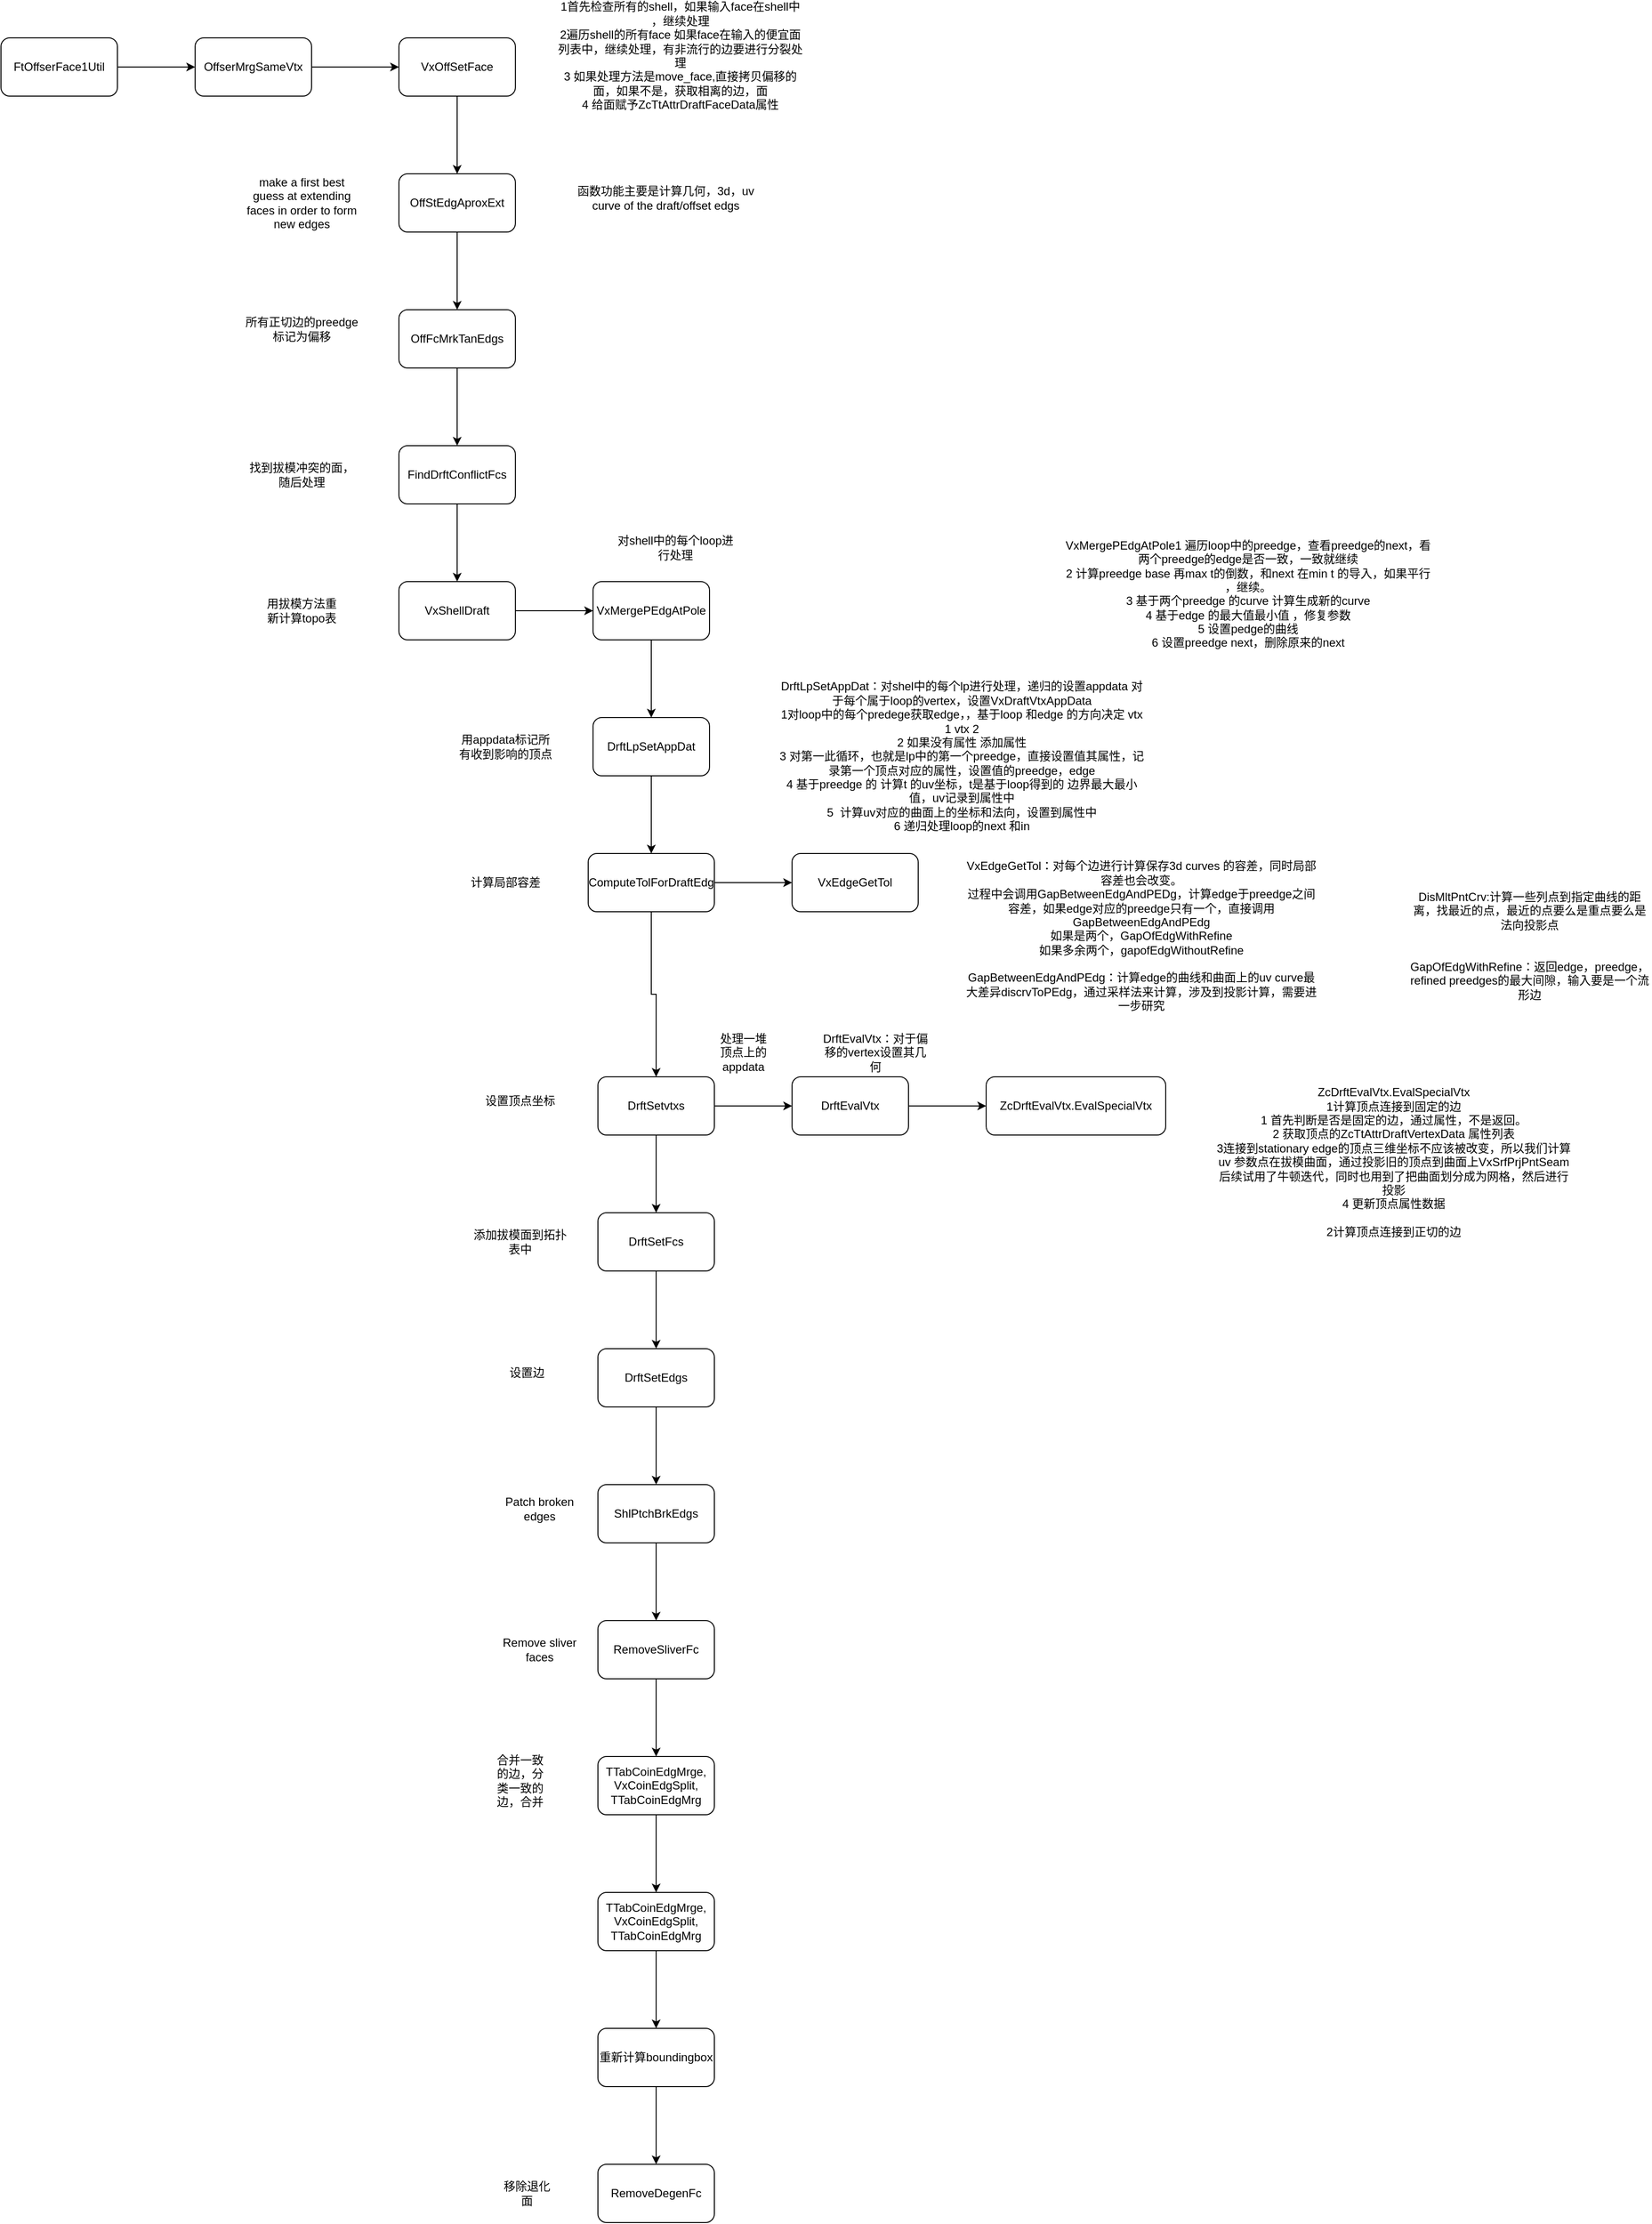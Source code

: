 <mxfile version="24.7.16">
  <diagram name="第 1 页" id="YE1NN4_8z4oJuWLOnsad">
    <mxGraphModel dx="1050" dy="618" grid="1" gridSize="10" guides="1" tooltips="1" connect="1" arrows="1" fold="1" page="1" pageScale="1" pageWidth="827" pageHeight="1169" math="0" shadow="0">
      <root>
        <mxCell id="0" />
        <mxCell id="1" parent="0" />
        <mxCell id="pQGIZ2C4_gywt-hOBK8q-5" value="" style="edgeStyle=orthogonalEdgeStyle;rounded=0;orthogonalLoop=1;jettySize=auto;html=1;" parent="1" source="pQGIZ2C4_gywt-hOBK8q-1" target="pQGIZ2C4_gywt-hOBK8q-4" edge="1">
          <mxGeometry relative="1" as="geometry" />
        </mxCell>
        <mxCell id="pQGIZ2C4_gywt-hOBK8q-1" value="FtOffserFace1Util" style="rounded=1;whiteSpace=wrap;html=1;" parent="1" vertex="1">
          <mxGeometry x="340" y="300" width="120" height="60" as="geometry" />
        </mxCell>
        <mxCell id="pQGIZ2C4_gywt-hOBK8q-7" value="" style="edgeStyle=orthogonalEdgeStyle;rounded=0;orthogonalLoop=1;jettySize=auto;html=1;" parent="1" source="pQGIZ2C4_gywt-hOBK8q-4" target="pQGIZ2C4_gywt-hOBK8q-6" edge="1">
          <mxGeometry relative="1" as="geometry" />
        </mxCell>
        <mxCell id="pQGIZ2C4_gywt-hOBK8q-4" value="OffserMrgSameVtx" style="rounded=1;whiteSpace=wrap;html=1;" parent="1" vertex="1">
          <mxGeometry x="540" y="300" width="120" height="60" as="geometry" />
        </mxCell>
        <mxCell id="pQGIZ2C4_gywt-hOBK8q-9" value="" style="edgeStyle=orthogonalEdgeStyle;rounded=0;orthogonalLoop=1;jettySize=auto;html=1;" parent="1" source="pQGIZ2C4_gywt-hOBK8q-6" target="pQGIZ2C4_gywt-hOBK8q-8" edge="1">
          <mxGeometry relative="1" as="geometry" />
        </mxCell>
        <mxCell id="pQGIZ2C4_gywt-hOBK8q-6" value="VxOffSetFace" style="rounded=1;whiteSpace=wrap;html=1;" parent="1" vertex="1">
          <mxGeometry x="750" y="300" width="120" height="60" as="geometry" />
        </mxCell>
        <mxCell id="pQGIZ2C4_gywt-hOBK8q-15" value="" style="edgeStyle=orthogonalEdgeStyle;rounded=0;orthogonalLoop=1;jettySize=auto;html=1;" parent="1" source="pQGIZ2C4_gywt-hOBK8q-8" target="pQGIZ2C4_gywt-hOBK8q-14" edge="1">
          <mxGeometry relative="1" as="geometry" />
        </mxCell>
        <mxCell id="pQGIZ2C4_gywt-hOBK8q-8" value="OffStEdgAproxExt" style="rounded=1;whiteSpace=wrap;html=1;" parent="1" vertex="1">
          <mxGeometry x="750" y="440" width="120" height="60" as="geometry" />
        </mxCell>
        <mxCell id="pQGIZ2C4_gywt-hOBK8q-11" value="1首先检查所有的shell，如果输入face在shell中 ，继续处理&lt;div&gt;2遍历shell的所有face 如果face在输入的便宜面列表中，继续处理，有非流行的边要进行分裂处理&lt;/div&gt;&lt;div&gt;3 如果处理方法是move_face,直接拷贝偏移的面，如果不是，获取相离的边，面&lt;/div&gt;&lt;div&gt;4 给面赋予ZcTtAttrDraftFaceData属性&lt;/div&gt;&lt;div&gt;&lt;br&gt;&lt;/div&gt;&lt;div&gt;&lt;br&gt;&lt;/div&gt;&lt;div&gt;&lt;br&gt;&lt;/div&gt;" style="text;html=1;align=center;verticalAlign=middle;whiteSpace=wrap;rounded=0;" parent="1" vertex="1">
          <mxGeometry x="910" y="300" width="260" height="80" as="geometry" />
        </mxCell>
        <mxCell id="pQGIZ2C4_gywt-hOBK8q-12" value="make a first best guess at extending faces in order to form new edges" style="text;html=1;align=center;verticalAlign=middle;whiteSpace=wrap;rounded=0;" parent="1" vertex="1">
          <mxGeometry x="590" y="455" width="120" height="30" as="geometry" />
        </mxCell>
        <mxCell id="pQGIZ2C4_gywt-hOBK8q-13" value="函数功能主要是计算几何，3d，uv curve of the draft/offset edgs" style="text;html=1;align=center;verticalAlign=middle;whiteSpace=wrap;rounded=0;" parent="1" vertex="1">
          <mxGeometry x="920" y="450" width="210" height="30" as="geometry" />
        </mxCell>
        <mxCell id="pQGIZ2C4_gywt-hOBK8q-18" value="" style="edgeStyle=orthogonalEdgeStyle;rounded=0;orthogonalLoop=1;jettySize=auto;html=1;" parent="1" source="pQGIZ2C4_gywt-hOBK8q-14" target="pQGIZ2C4_gywt-hOBK8q-17" edge="1">
          <mxGeometry relative="1" as="geometry" />
        </mxCell>
        <mxCell id="pQGIZ2C4_gywt-hOBK8q-14" value="OffFcMrkTanEdgs" style="rounded=1;whiteSpace=wrap;html=1;" parent="1" vertex="1">
          <mxGeometry x="750" y="580" width="120" height="60" as="geometry" />
        </mxCell>
        <mxCell id="pQGIZ2C4_gywt-hOBK8q-16" value="所有正切边的preedge标记为偏移" style="text;html=1;align=center;verticalAlign=middle;whiteSpace=wrap;rounded=0;" parent="1" vertex="1">
          <mxGeometry x="590" y="585" width="120" height="30" as="geometry" />
        </mxCell>
        <mxCell id="pQGIZ2C4_gywt-hOBK8q-21" value="" style="edgeStyle=orthogonalEdgeStyle;rounded=0;orthogonalLoop=1;jettySize=auto;html=1;" parent="1" source="pQGIZ2C4_gywt-hOBK8q-17" target="pQGIZ2C4_gywt-hOBK8q-20" edge="1">
          <mxGeometry relative="1" as="geometry" />
        </mxCell>
        <mxCell id="pQGIZ2C4_gywt-hOBK8q-17" value="FindDrftConflictFcs" style="rounded=1;whiteSpace=wrap;html=1;" parent="1" vertex="1">
          <mxGeometry x="750" y="720" width="120" height="60" as="geometry" />
        </mxCell>
        <mxCell id="pQGIZ2C4_gywt-hOBK8q-19" value="找到拔模冲突的面，随后处理" style="text;html=1;align=center;verticalAlign=middle;whiteSpace=wrap;rounded=0;" parent="1" vertex="1">
          <mxGeometry x="590" y="735" width="120" height="30" as="geometry" />
        </mxCell>
        <mxCell id="pQGIZ2C4_gywt-hOBK8q-24" value="" style="edgeStyle=orthogonalEdgeStyle;rounded=0;orthogonalLoop=1;jettySize=auto;html=1;" parent="1" source="pQGIZ2C4_gywt-hOBK8q-20" target="pQGIZ2C4_gywt-hOBK8q-23" edge="1">
          <mxGeometry relative="1" as="geometry" />
        </mxCell>
        <mxCell id="pQGIZ2C4_gywt-hOBK8q-20" value="VxShellDraft" style="rounded=1;whiteSpace=wrap;html=1;" parent="1" vertex="1">
          <mxGeometry x="750" y="860" width="120" height="60" as="geometry" />
        </mxCell>
        <mxCell id="pQGIZ2C4_gywt-hOBK8q-22" value="用拔模方法重新计算topo表" style="text;html=1;align=center;verticalAlign=middle;whiteSpace=wrap;rounded=0;" parent="1" vertex="1">
          <mxGeometry x="610" y="875" width="80" height="30" as="geometry" />
        </mxCell>
        <mxCell id="pQGIZ2C4_gywt-hOBK8q-27" value="" style="edgeStyle=orthogonalEdgeStyle;rounded=0;orthogonalLoop=1;jettySize=auto;html=1;" parent="1" source="pQGIZ2C4_gywt-hOBK8q-23" target="pQGIZ2C4_gywt-hOBK8q-26" edge="1">
          <mxGeometry relative="1" as="geometry" />
        </mxCell>
        <mxCell id="pQGIZ2C4_gywt-hOBK8q-23" value="VxMergePEdgAtPole" style="rounded=1;whiteSpace=wrap;html=1;" parent="1" vertex="1">
          <mxGeometry x="950" y="860" width="120" height="60" as="geometry" />
        </mxCell>
        <mxCell id="pQGIZ2C4_gywt-hOBK8q-25" value="对shell中的每个loop进行处理" style="text;html=1;align=center;verticalAlign=middle;whiteSpace=wrap;rounded=0;" parent="1" vertex="1">
          <mxGeometry x="970" y="810" width="130" height="30" as="geometry" />
        </mxCell>
        <mxCell id="pQGIZ2C4_gywt-hOBK8q-30" value="" style="edgeStyle=orthogonalEdgeStyle;rounded=0;orthogonalLoop=1;jettySize=auto;html=1;" parent="1" source="pQGIZ2C4_gywt-hOBK8q-26" target="pQGIZ2C4_gywt-hOBK8q-29" edge="1">
          <mxGeometry relative="1" as="geometry" />
        </mxCell>
        <mxCell id="pQGIZ2C4_gywt-hOBK8q-26" value="DrftLpSetAppDat" style="rounded=1;whiteSpace=wrap;html=1;" parent="1" vertex="1">
          <mxGeometry x="950" y="1000" width="120" height="60" as="geometry" />
        </mxCell>
        <mxCell id="pQGIZ2C4_gywt-hOBK8q-28" value="用appdata标记所有收到影响的顶点" style="text;html=1;align=center;verticalAlign=middle;whiteSpace=wrap;rounded=0;" parent="1" vertex="1">
          <mxGeometry x="810" y="1015" width="100" height="30" as="geometry" />
        </mxCell>
        <mxCell id="pQGIZ2C4_gywt-hOBK8q-33" value="" style="edgeStyle=orthogonalEdgeStyle;rounded=0;orthogonalLoop=1;jettySize=auto;html=1;" parent="1" source="pQGIZ2C4_gywt-hOBK8q-29" target="pQGIZ2C4_gywt-hOBK8q-32" edge="1">
          <mxGeometry relative="1" as="geometry" />
        </mxCell>
        <mxCell id="pQGIZ2C4_gywt-hOBK8q-62" value="" style="edgeStyle=orthogonalEdgeStyle;rounded=0;orthogonalLoop=1;jettySize=auto;html=1;" parent="1" source="pQGIZ2C4_gywt-hOBK8q-29" target="pQGIZ2C4_gywt-hOBK8q-61" edge="1">
          <mxGeometry relative="1" as="geometry" />
        </mxCell>
        <mxCell id="pQGIZ2C4_gywt-hOBK8q-29" value="ComputeTolForDraftEdg" style="rounded=1;whiteSpace=wrap;html=1;" parent="1" vertex="1">
          <mxGeometry x="945" y="1140" width="130" height="60" as="geometry" />
        </mxCell>
        <mxCell id="pQGIZ2C4_gywt-hOBK8q-31" value="计算局部容差" style="text;html=1;align=center;verticalAlign=middle;whiteSpace=wrap;rounded=0;" parent="1" vertex="1">
          <mxGeometry x="810" y="1155" width="100" height="30" as="geometry" />
        </mxCell>
        <mxCell id="pQGIZ2C4_gywt-hOBK8q-35" value="" style="edgeStyle=orthogonalEdgeStyle;rounded=0;orthogonalLoop=1;jettySize=auto;html=1;" parent="1" source="pQGIZ2C4_gywt-hOBK8q-32" target="pQGIZ2C4_gywt-hOBK8q-34" edge="1">
          <mxGeometry relative="1" as="geometry" />
        </mxCell>
        <mxCell id="d2OW6P6U3G21HQouhzNC-2" value="" style="edgeStyle=orthogonalEdgeStyle;rounded=0;orthogonalLoop=1;jettySize=auto;html=1;" edge="1" parent="1" source="pQGIZ2C4_gywt-hOBK8q-32" target="d2OW6P6U3G21HQouhzNC-1">
          <mxGeometry relative="1" as="geometry" />
        </mxCell>
        <mxCell id="pQGIZ2C4_gywt-hOBK8q-32" value="DrftSetvtxs" style="rounded=1;whiteSpace=wrap;html=1;" parent="1" vertex="1">
          <mxGeometry x="955" y="1370" width="120" height="60" as="geometry" />
        </mxCell>
        <mxCell id="pQGIZ2C4_gywt-hOBK8q-39" value="" style="edgeStyle=orthogonalEdgeStyle;rounded=0;orthogonalLoop=1;jettySize=auto;html=1;" parent="1" source="pQGIZ2C4_gywt-hOBK8q-34" target="pQGIZ2C4_gywt-hOBK8q-38" edge="1">
          <mxGeometry relative="1" as="geometry" />
        </mxCell>
        <mxCell id="pQGIZ2C4_gywt-hOBK8q-34" value="DrftSetFcs" style="rounded=1;whiteSpace=wrap;html=1;" parent="1" vertex="1">
          <mxGeometry x="955" y="1510" width="120" height="60" as="geometry" />
        </mxCell>
        <mxCell id="pQGIZ2C4_gywt-hOBK8q-36" value="设置顶点坐标" style="text;html=1;align=center;verticalAlign=middle;whiteSpace=wrap;rounded=0;" parent="1" vertex="1">
          <mxGeometry x="825" y="1380" width="100" height="30" as="geometry" />
        </mxCell>
        <mxCell id="pQGIZ2C4_gywt-hOBK8q-37" value="添加拔模面到拓扑表中" style="text;html=1;align=center;verticalAlign=middle;whiteSpace=wrap;rounded=0;" parent="1" vertex="1">
          <mxGeometry x="825" y="1525" width="100" height="30" as="geometry" />
        </mxCell>
        <mxCell id="pQGIZ2C4_gywt-hOBK8q-42" value="" style="edgeStyle=orthogonalEdgeStyle;rounded=0;orthogonalLoop=1;jettySize=auto;html=1;" parent="1" source="pQGIZ2C4_gywt-hOBK8q-38" target="pQGIZ2C4_gywt-hOBK8q-41" edge="1">
          <mxGeometry relative="1" as="geometry" />
        </mxCell>
        <mxCell id="pQGIZ2C4_gywt-hOBK8q-38" value="DrftSetEdgs" style="rounded=1;whiteSpace=wrap;html=1;" parent="1" vertex="1">
          <mxGeometry x="955" y="1650" width="120" height="60" as="geometry" />
        </mxCell>
        <mxCell id="pQGIZ2C4_gywt-hOBK8q-40" value="设置边" style="text;html=1;align=center;verticalAlign=middle;whiteSpace=wrap;rounded=0;" parent="1" vertex="1">
          <mxGeometry x="832" y="1660" width="100" height="30" as="geometry" />
        </mxCell>
        <mxCell id="pQGIZ2C4_gywt-hOBK8q-45" value="" style="edgeStyle=orthogonalEdgeStyle;rounded=0;orthogonalLoop=1;jettySize=auto;html=1;" parent="1" source="pQGIZ2C4_gywt-hOBK8q-41" target="pQGIZ2C4_gywt-hOBK8q-44" edge="1">
          <mxGeometry relative="1" as="geometry" />
        </mxCell>
        <mxCell id="pQGIZ2C4_gywt-hOBK8q-41" value="ShlPtchBrkEdgs" style="rounded=1;whiteSpace=wrap;html=1;" parent="1" vertex="1">
          <mxGeometry x="955" y="1790" width="120" height="60" as="geometry" />
        </mxCell>
        <mxCell id="pQGIZ2C4_gywt-hOBK8q-43" value="Patch broken edges" style="text;html=1;align=center;verticalAlign=middle;whiteSpace=wrap;rounded=0;" parent="1" vertex="1">
          <mxGeometry x="845" y="1800" width="100" height="30" as="geometry" />
        </mxCell>
        <mxCell id="pQGIZ2C4_gywt-hOBK8q-48" value="" style="edgeStyle=orthogonalEdgeStyle;rounded=0;orthogonalLoop=1;jettySize=auto;html=1;" parent="1" source="pQGIZ2C4_gywt-hOBK8q-44" target="pQGIZ2C4_gywt-hOBK8q-47" edge="1">
          <mxGeometry relative="1" as="geometry" />
        </mxCell>
        <mxCell id="pQGIZ2C4_gywt-hOBK8q-44" value="RemoveSliverFc" style="rounded=1;whiteSpace=wrap;html=1;" parent="1" vertex="1">
          <mxGeometry x="955" y="1930" width="120" height="60" as="geometry" />
        </mxCell>
        <mxCell id="pQGIZ2C4_gywt-hOBK8q-46" value="Remove sliver faces" style="text;html=1;align=center;verticalAlign=middle;whiteSpace=wrap;rounded=0;" parent="1" vertex="1">
          <mxGeometry x="845" y="1945" width="100" height="30" as="geometry" />
        </mxCell>
        <mxCell id="pQGIZ2C4_gywt-hOBK8q-51" value="" style="edgeStyle=orthogonalEdgeStyle;rounded=0;orthogonalLoop=1;jettySize=auto;html=1;" parent="1" source="pQGIZ2C4_gywt-hOBK8q-47" target="pQGIZ2C4_gywt-hOBK8q-50" edge="1">
          <mxGeometry relative="1" as="geometry" />
        </mxCell>
        <mxCell id="pQGIZ2C4_gywt-hOBK8q-47" value="TTabCoinEdgMrge,&lt;br&gt;VxCoinEdgSplit,&lt;br&gt;TTabCoinEdgMrg" style="rounded=1;whiteSpace=wrap;html=1;" parent="1" vertex="1">
          <mxGeometry x="955" y="2070" width="120" height="60" as="geometry" />
        </mxCell>
        <mxCell id="pQGIZ2C4_gywt-hOBK8q-49" value="合并一致的边，分类一致的边，合并" style="text;html=1;align=center;verticalAlign=middle;whiteSpace=wrap;rounded=0;" parent="1" vertex="1">
          <mxGeometry x="845" y="2080" width="60" height="30" as="geometry" />
        </mxCell>
        <mxCell id="pQGIZ2C4_gywt-hOBK8q-53" value="" style="edgeStyle=orthogonalEdgeStyle;rounded=0;orthogonalLoop=1;jettySize=auto;html=1;" parent="1" source="pQGIZ2C4_gywt-hOBK8q-50" target="pQGIZ2C4_gywt-hOBK8q-52" edge="1">
          <mxGeometry relative="1" as="geometry" />
        </mxCell>
        <mxCell id="pQGIZ2C4_gywt-hOBK8q-50" value="TTabCoinEdgMrge,&lt;br&gt;VxCoinEdgSplit,&lt;br&gt;TTabCoinEdgMrg" style="rounded=1;whiteSpace=wrap;html=1;" parent="1" vertex="1">
          <mxGeometry x="955" y="2210" width="120" height="60" as="geometry" />
        </mxCell>
        <mxCell id="pQGIZ2C4_gywt-hOBK8q-55" value="" style="edgeStyle=orthogonalEdgeStyle;rounded=0;orthogonalLoop=1;jettySize=auto;html=1;" parent="1" source="pQGIZ2C4_gywt-hOBK8q-52" target="pQGIZ2C4_gywt-hOBK8q-54" edge="1">
          <mxGeometry relative="1" as="geometry" />
        </mxCell>
        <mxCell id="pQGIZ2C4_gywt-hOBK8q-52" value="重新计算boundingbox" style="whiteSpace=wrap;html=1;rounded=1;" parent="1" vertex="1">
          <mxGeometry x="955" y="2350" width="120" height="60" as="geometry" />
        </mxCell>
        <mxCell id="pQGIZ2C4_gywt-hOBK8q-54" value="RemoveDegenFc" style="whiteSpace=wrap;html=1;rounded=1;" parent="1" vertex="1">
          <mxGeometry x="955" y="2490" width="120" height="60" as="geometry" />
        </mxCell>
        <mxCell id="pQGIZ2C4_gywt-hOBK8q-56" value="移除退化面" style="text;html=1;align=center;verticalAlign=middle;whiteSpace=wrap;rounded=0;" parent="1" vertex="1">
          <mxGeometry x="852" y="2505" width="60" height="30" as="geometry" />
        </mxCell>
        <mxCell id="pQGIZ2C4_gywt-hOBK8q-57" value="VxMergePEdgAtPole1 遍历loop中的preedge，查看preedge的next，看两个preedge的edge是否一致，一致就继续&lt;div&gt;2 计算preedge base 再max t的倒数，和next 在min t 的导入，如果平行 ，继续。&lt;/div&gt;&lt;div&gt;3 基于两个preedge 的curve 计算生成新的curve&lt;/div&gt;&lt;div&gt;4 基于edge 的最大值最小值 ，修复参数&lt;/div&gt;&lt;div&gt;5 设置pedge的曲线&lt;/div&gt;&lt;div&gt;6 设置preedge next，删除原来的next&lt;br&gt;&lt;div&gt;&lt;br&gt;&lt;/div&gt;&lt;/div&gt;" style="text;html=1;align=center;verticalAlign=middle;whiteSpace=wrap;rounded=0;" parent="1" vertex="1">
          <mxGeometry x="1430" y="820" width="390" height="120" as="geometry" />
        </mxCell>
        <mxCell id="pQGIZ2C4_gywt-hOBK8q-60" value="DrftLpSetAppDat：对shel中的每个lp进行处理，递归的设置appdata 对于每个属于loop的vertex，设置VxDraftVtxAppData&lt;div&gt;1对loop中的每个predege获取edge，，基于loop 和edge 的方向决定 vtx 1 vtx 2&lt;/div&gt;&lt;div&gt;2 如果没有属性 添加属性&lt;/div&gt;&lt;div&gt;3 对第一此循环，也就是lp中的第一个preedge，直接设置值其属性，记录第一个顶点对应的属性，设置值的preedge，edge&lt;/div&gt;&lt;div&gt;4 基于preedge 的 计算t 的uv坐标，t是基于loop得到的 边界最大最小值，uv记录到属性中&lt;/div&gt;&lt;div&gt;5&amp;nbsp; 计算uv对应的曲面上的坐标和法向，设置到属性中&lt;/div&gt;&lt;div&gt;6 递归处理loop的next 和in&lt;/div&gt;" style="text;html=1;align=center;verticalAlign=middle;whiteSpace=wrap;rounded=0;" parent="1" vertex="1">
          <mxGeometry x="1140" y="980" width="380" height="120" as="geometry" />
        </mxCell>
        <mxCell id="pQGIZ2C4_gywt-hOBK8q-61" value="VxEdgeGetTol" style="rounded=1;whiteSpace=wrap;html=1;" parent="1" vertex="1">
          <mxGeometry x="1155" y="1140" width="130" height="60" as="geometry" />
        </mxCell>
        <mxCell id="pQGIZ2C4_gywt-hOBK8q-63" value="VxEdgeGetTol：对每个边进行计算保存3d curves 的容差，同时局部容差也会改变。&lt;div&gt;过程中会调用GapBetweenEdgAndPEDg，计算edge于preedge之间容差，如果edge对应的preedge只有一个，直接调用GapBetweenEdgAndPEdg&lt;/div&gt;&lt;div&gt;如果是两个，GapOfEdgWithRefine&lt;/div&gt;&lt;div&gt;如果多余两个，gapofEdgWithoutRefine&lt;/div&gt;&lt;div&gt;&lt;br&gt;&lt;/div&gt;&lt;div&gt;GapBetweenEdgAndPEdg：计算edge的曲线和曲面上的uv curve最大差异discrvToPEdg，通过采样法来计算，涉及到投影计算，需要进一步研究&lt;br&gt;&lt;/div&gt;" style="text;html=1;align=center;verticalAlign=middle;whiteSpace=wrap;rounded=0;" parent="1" vertex="1">
          <mxGeometry x="1330" y="1140" width="370" height="170" as="geometry" />
        </mxCell>
        <mxCell id="pQGIZ2C4_gywt-hOBK8q-64" value="DisMltPntCrv:计算一些列点到指定曲线的距离，找最近的点，最近的点要么是重点要么是法向投影点&lt;div&gt;&lt;br&gt;&lt;/div&gt;&lt;div&gt;&lt;br&gt;&lt;/div&gt;&lt;div&gt;GapOfEdgWithRefine：返回edge，preedge，refined preedges的最大间隙，输入要是一个流形边&lt;br&gt;&lt;/div&gt;" style="text;html=1;align=center;verticalAlign=middle;whiteSpace=wrap;rounded=0;" parent="1" vertex="1">
          <mxGeometry x="1790" y="1180" width="250" height="110" as="geometry" />
        </mxCell>
        <mxCell id="d2OW6P6U3G21HQouhzNC-6" value="" style="edgeStyle=orthogonalEdgeStyle;rounded=0;orthogonalLoop=1;jettySize=auto;html=1;" edge="1" parent="1" source="d2OW6P6U3G21HQouhzNC-1" target="d2OW6P6U3G21HQouhzNC-5">
          <mxGeometry relative="1" as="geometry" />
        </mxCell>
        <mxCell id="d2OW6P6U3G21HQouhzNC-1" value="DrftEvalVtx" style="rounded=1;whiteSpace=wrap;html=1;" vertex="1" parent="1">
          <mxGeometry x="1155" y="1370" width="120" height="60" as="geometry" />
        </mxCell>
        <mxCell id="d2OW6P6U3G21HQouhzNC-3" value="处理一堆顶点上的appdata" style="text;html=1;align=center;verticalAlign=middle;whiteSpace=wrap;rounded=0;" vertex="1" parent="1">
          <mxGeometry x="1075" y="1330" width="60" height="30" as="geometry" />
        </mxCell>
        <mxCell id="d2OW6P6U3G21HQouhzNC-4" value="DrftEvalVtx：对于偏移的vertex设置其几何" style="text;html=1;align=center;verticalAlign=middle;whiteSpace=wrap;rounded=0;" vertex="1" parent="1">
          <mxGeometry x="1186" y="1330" width="110" height="30" as="geometry" />
        </mxCell>
        <mxCell id="d2OW6P6U3G21HQouhzNC-5" value="ZcDrftEvalVtx.EvalSpecialVtx" style="rounded=1;whiteSpace=wrap;html=1;" vertex="1" parent="1">
          <mxGeometry x="1355" y="1370" width="185" height="60" as="geometry" />
        </mxCell>
        <mxCell id="d2OW6P6U3G21HQouhzNC-7" value="ZcDrftEvalVtx.EvalSpecialVtx&lt;br&gt;1计算顶点连接到固定的边&lt;div&gt;1 首先判断是否是固定的边，通过属性，不是返回。&lt;/div&gt;&lt;div&gt;2 获取顶点的ZcTtAttrDraftVertexData 属性列表&lt;/div&gt;&lt;div&gt;3连接到stationary edge的顶点三维坐标不应该被改变，所以我们计算uv 参数点在拔模曲面，通过投影旧的顶点到曲面上VxSrfPrjPntSeam 后续试用了牛顿迭代，同时也用到了把曲面划分成为网格，然后进行投影&lt;/div&gt;&lt;div&gt;4 更新顶点属性数据&lt;/div&gt;&lt;div&gt;&lt;br&gt;&lt;div&gt;2计算顶点连接到正切的边&lt;/div&gt;&lt;/div&gt;&lt;div&gt;&lt;br&gt;&lt;/div&gt;" style="text;html=1;align=center;verticalAlign=middle;whiteSpace=wrap;rounded=0;" vertex="1" parent="1">
          <mxGeometry x="1590" y="1380" width="370" height="170" as="geometry" />
        </mxCell>
      </root>
    </mxGraphModel>
  </diagram>
</mxfile>
